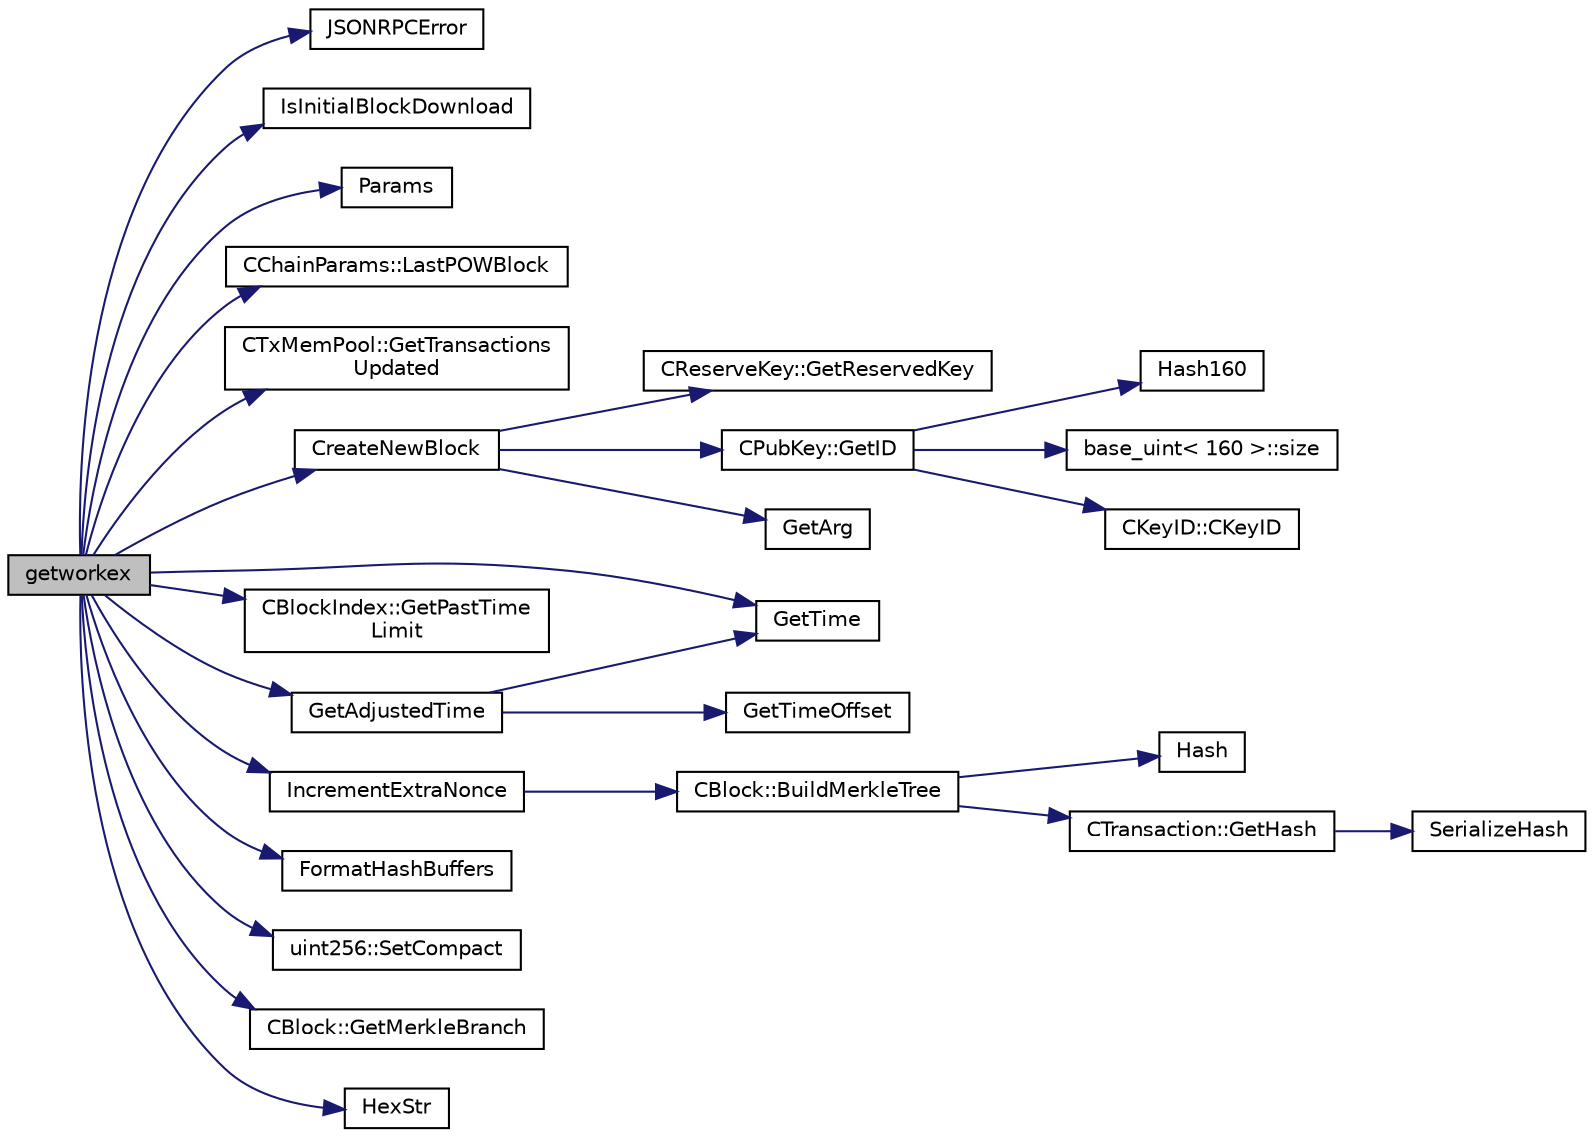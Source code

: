 digraph "getworkex"
{
  edge [fontname="Helvetica",fontsize="10",labelfontname="Helvetica",labelfontsize="10"];
  node [fontname="Helvetica",fontsize="10",shape=record];
  rankdir="LR";
  Node129 [label="getworkex",height=0.2,width=0.4,color="black", fillcolor="grey75", style="filled", fontcolor="black"];
  Node129 -> Node130 [color="midnightblue",fontsize="10",style="solid",fontname="Helvetica"];
  Node130 [label="JSONRPCError",height=0.2,width=0.4,color="black", fillcolor="white", style="filled",URL="$rpcprotocol_8cpp.html#a17b1bb111ab339efc951929834766039"];
  Node129 -> Node131 [color="midnightblue",fontsize="10",style="solid",fontname="Helvetica"];
  Node131 [label="IsInitialBlockDownload",height=0.2,width=0.4,color="black", fillcolor="white", style="filled",URL="$main_8cpp.html#a5edcd96316574fd4a7f3ae0922a5cfd6",tooltip="Check whether we are doing an initial block download (synchronizing from disk or network) ..."];
  Node129 -> Node132 [color="midnightblue",fontsize="10",style="solid",fontname="Helvetica"];
  Node132 [label="Params",height=0.2,width=0.4,color="black", fillcolor="white", style="filled",URL="$chainparams_8cpp.html#ace5c5b706d71a324a417dd2db394fd4a",tooltip="Return the currently selected parameters. "];
  Node129 -> Node133 [color="midnightblue",fontsize="10",style="solid",fontname="Helvetica"];
  Node133 [label="CChainParams::LastPOWBlock",height=0.2,width=0.4,color="black", fillcolor="white", style="filled",URL="$class_c_chain_params.html#abd91ac1c21c0e284ad66067125f94467"];
  Node129 -> Node134 [color="midnightblue",fontsize="10",style="solid",fontname="Helvetica"];
  Node134 [label="CTxMemPool::GetTransactions\lUpdated",height=0.2,width=0.4,color="black", fillcolor="white", style="filled",URL="$class_c_tx_mem_pool.html#afd2a709a0e6cb34a57ff2f9fd0774e6c"];
  Node129 -> Node135 [color="midnightblue",fontsize="10",style="solid",fontname="Helvetica"];
  Node135 [label="GetTime",height=0.2,width=0.4,color="black", fillcolor="white", style="filled",URL="$util_8cpp.html#a46fac5fba8ba905b5f9acb364f5d8c6f"];
  Node129 -> Node136 [color="midnightblue",fontsize="10",style="solid",fontname="Helvetica"];
  Node136 [label="CreateNewBlock",height=0.2,width=0.4,color="black", fillcolor="white", style="filled",URL="$miner_8cpp.html#af5c45bac27dac0727dd7cd4b437b4d99"];
  Node136 -> Node137 [color="midnightblue",fontsize="10",style="solid",fontname="Helvetica"];
  Node137 [label="CReserveKey::GetReservedKey",height=0.2,width=0.4,color="black", fillcolor="white", style="filled",URL="$class_c_reserve_key.html#ad198d2d7a54d315c60805ba1cb0caf7c"];
  Node136 -> Node138 [color="midnightblue",fontsize="10",style="solid",fontname="Helvetica"];
  Node138 [label="CPubKey::GetID",height=0.2,width=0.4,color="black", fillcolor="white", style="filled",URL="$class_c_pub_key.html#a2675f7e6f72eff68e7a5227289feb021"];
  Node138 -> Node139 [color="midnightblue",fontsize="10",style="solid",fontname="Helvetica"];
  Node139 [label="CKeyID::CKeyID",height=0.2,width=0.4,color="black", fillcolor="white", style="filled",URL="$class_c_key_i_d.html#a01dbd3c37820a2ffe89d106c6a7cf53d"];
  Node138 -> Node140 [color="midnightblue",fontsize="10",style="solid",fontname="Helvetica"];
  Node140 [label="Hash160",height=0.2,width=0.4,color="black", fillcolor="white", style="filled",URL="$hash_8h.html#a4490f70ddae16e9e48460a0416a48a6b"];
  Node138 -> Node141 [color="midnightblue",fontsize="10",style="solid",fontname="Helvetica"];
  Node141 [label="base_uint\< 160 \>::size",height=0.2,width=0.4,color="black", fillcolor="white", style="filled",URL="$classbase__uint.html#a1f49b034e686269601ea89b0319b8004"];
  Node136 -> Node142 [color="midnightblue",fontsize="10",style="solid",fontname="Helvetica"];
  Node142 [label="GetArg",height=0.2,width=0.4,color="black", fillcolor="white", style="filled",URL="$util_8cpp.html#a24f685720bf40370e5bd2a192ad50cd8",tooltip="Return string argument or default value. "];
  Node129 -> Node143 [color="midnightblue",fontsize="10",style="solid",fontname="Helvetica"];
  Node143 [label="CBlockIndex::GetPastTime\lLimit",height=0.2,width=0.4,color="black", fillcolor="white", style="filled",URL="$class_c_block_index.html#a40f52adc1db18cd86dfbfa408402a4ff"];
  Node129 -> Node144 [color="midnightblue",fontsize="10",style="solid",fontname="Helvetica"];
  Node144 [label="GetAdjustedTime",height=0.2,width=0.4,color="black", fillcolor="white", style="filled",URL="$util_8cpp.html#a09f81b9c7650f898cf3cf305b87547e6"];
  Node144 -> Node135 [color="midnightblue",fontsize="10",style="solid",fontname="Helvetica"];
  Node144 -> Node145 [color="midnightblue",fontsize="10",style="solid",fontname="Helvetica"];
  Node145 [label="GetTimeOffset",height=0.2,width=0.4,color="black", fillcolor="white", style="filled",URL="$util_8cpp.html#a50ca5344c75631267633f15cfe5e983e"];
  Node129 -> Node146 [color="midnightblue",fontsize="10",style="solid",fontname="Helvetica"];
  Node146 [label="IncrementExtraNonce",height=0.2,width=0.4,color="black", fillcolor="white", style="filled",URL="$miner_8cpp.html#a6f07c738a8aadffe748358e985b43d3f",tooltip="Modify the extranonce in a block. "];
  Node146 -> Node147 [color="midnightblue",fontsize="10",style="solid",fontname="Helvetica"];
  Node147 [label="CBlock::BuildMerkleTree",height=0.2,width=0.4,color="black", fillcolor="white", style="filled",URL="$class_c_block.html#ad943ecec57cdf564937eee7becaecb88"];
  Node147 -> Node148 [color="midnightblue",fontsize="10",style="solid",fontname="Helvetica"];
  Node148 [label="CTransaction::GetHash",height=0.2,width=0.4,color="black", fillcolor="white", style="filled",URL="$class_c_transaction.html#a0b46d80e82ca324e82c2ce3fc1492bfa"];
  Node148 -> Node149 [color="midnightblue",fontsize="10",style="solid",fontname="Helvetica"];
  Node149 [label="SerializeHash",height=0.2,width=0.4,color="black", fillcolor="white", style="filled",URL="$hash_8h.html#a6de694e43f17c62025c6883965b65e63"];
  Node147 -> Node150 [color="midnightblue",fontsize="10",style="solid",fontname="Helvetica"];
  Node150 [label="Hash",height=0.2,width=0.4,color="black", fillcolor="white", style="filled",URL="$hash_8h.html#ab3f6c437460137530d86e09c2c102e99"];
  Node129 -> Node151 [color="midnightblue",fontsize="10",style="solid",fontname="Helvetica"];
  Node151 [label="FormatHashBuffers",height=0.2,width=0.4,color="black", fillcolor="white", style="filled",URL="$miner_8cpp.html#a391a5a462c3f60bbb7dbf6a09fe2e78f",tooltip="Do mining precalculation. "];
  Node129 -> Node152 [color="midnightblue",fontsize="10",style="solid",fontname="Helvetica"];
  Node152 [label="uint256::SetCompact",height=0.2,width=0.4,color="black", fillcolor="white", style="filled",URL="$classuint256.html#a54bc91c8535c43f881bba1fdb11ca7fa",tooltip="The \"compact\" format is a representation of a whole number N using an unsigned 32bit number similar t..."];
  Node129 -> Node153 [color="midnightblue",fontsize="10",style="solid",fontname="Helvetica"];
  Node153 [label="CBlock::GetMerkleBranch",height=0.2,width=0.4,color="black", fillcolor="white", style="filled",URL="$class_c_block.html#a7a3b82a1d7c641b20f4546f90533bca8"];
  Node129 -> Node154 [color="midnightblue",fontsize="10",style="solid",fontname="Helvetica"];
  Node154 [label="HexStr",height=0.2,width=0.4,color="black", fillcolor="white", style="filled",URL="$util_8h.html#ace13a819ca4e98c22847d26b3b357e75"];
}
